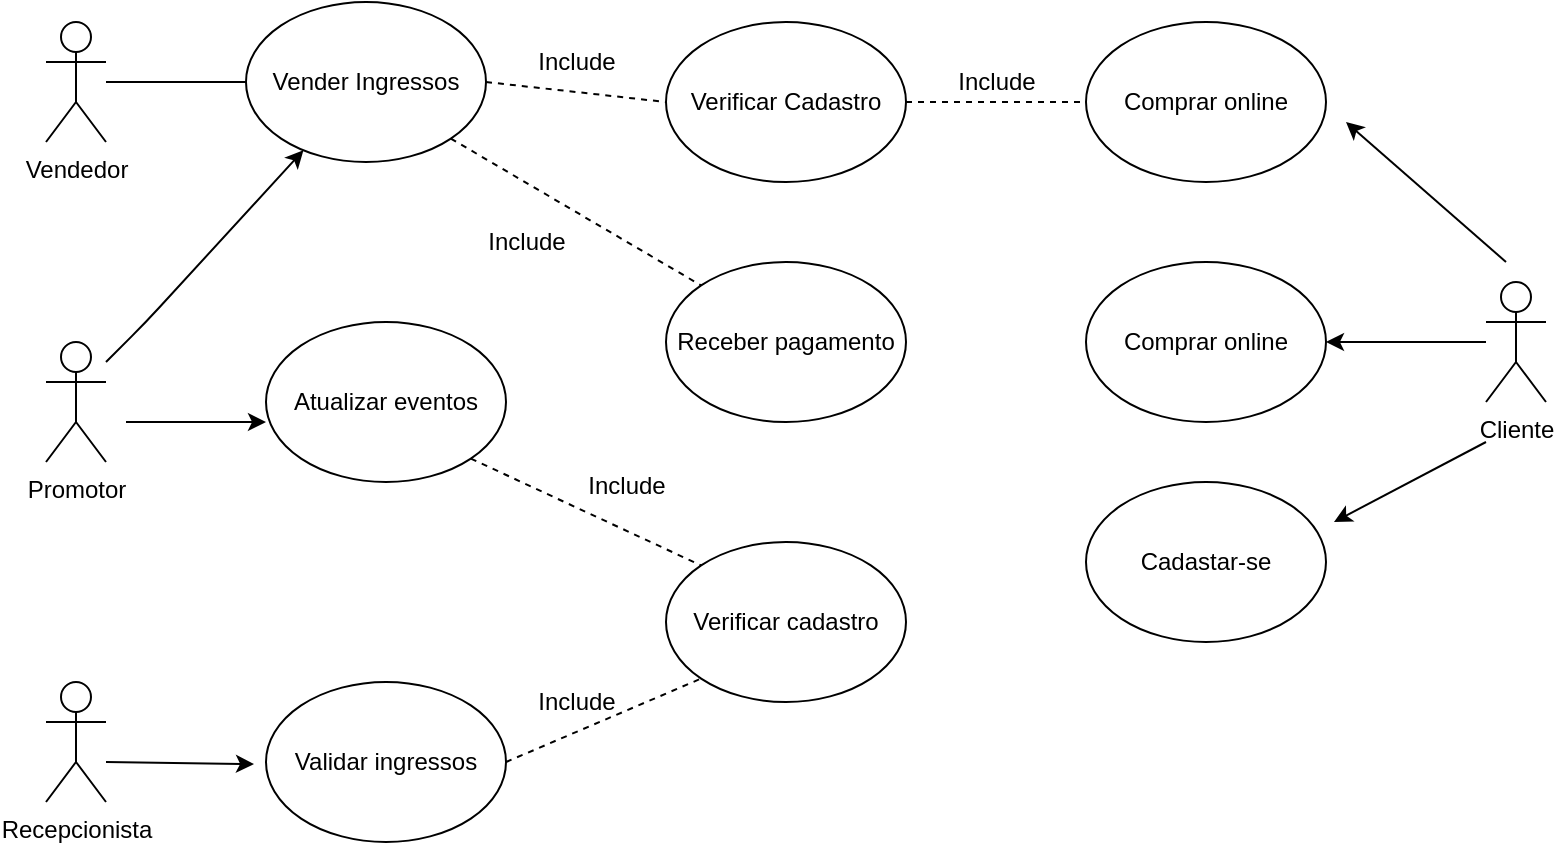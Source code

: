 <mxfile version="12.8.3" type="github"><diagram id="BhWthrRbxBEMryD0EXsV" name="Page-1"><mxGraphModel dx="868" dy="433" grid="1" gridSize="10" guides="1" tooltips="1" connect="1" arrows="1" fold="1" page="1" pageScale="1" pageWidth="827" pageHeight="1169" math="0" shadow="0"><root><mxCell id="0"/><mxCell id="1" parent="0"/><mxCell id="I0ldQ_XwD1ltzI4p58Qi-9" value="" style="edgeStyle=orthogonalEdgeStyle;rounded=0;orthogonalLoop=1;jettySize=auto;html=1;" edge="1" parent="1" source="I0ldQ_XwD1ltzI4p58Qi-1"><mxGeometry relative="1" as="geometry"><mxPoint x="200" y="70" as="targetPoint"/></mxGeometry></mxCell><mxCell id="I0ldQ_XwD1ltzI4p58Qi-1" value="Vendedor" style="shape=umlActor;verticalLabelPosition=bottom;labelBackgroundColor=#ffffff;verticalAlign=top;html=1;outlineConnect=0;" vertex="1" parent="1"><mxGeometry x="60" y="40" width="30" height="60" as="geometry"/></mxCell><mxCell id="I0ldQ_XwD1ltzI4p58Qi-2" value="Promotor" style="shape=umlActor;verticalLabelPosition=bottom;labelBackgroundColor=#ffffff;verticalAlign=top;html=1;outlineConnect=0;" vertex="1" parent="1"><mxGeometry x="60" y="200" width="30" height="60" as="geometry"/></mxCell><mxCell id="I0ldQ_XwD1ltzI4p58Qi-3" value="Recepcionista" style="shape=umlActor;verticalLabelPosition=bottom;labelBackgroundColor=#ffffff;verticalAlign=top;html=1;outlineConnect=0;" vertex="1" parent="1"><mxGeometry x="60" y="370" width="30" height="60" as="geometry"/></mxCell><mxCell id="I0ldQ_XwD1ltzI4p58Qi-4" value="Vender Ingressos" style="ellipse;whiteSpace=wrap;html=1;" vertex="1" parent="1"><mxGeometry x="160" y="30" width="120" height="80" as="geometry"/></mxCell><mxCell id="I0ldQ_XwD1ltzI4p58Qi-17" value="" style="edgeStyle=orthogonalEdgeStyle;rounded=0;orthogonalLoop=1;jettySize=auto;html=1;" edge="1" parent="1" source="I0ldQ_XwD1ltzI4p58Qi-5" target="I0ldQ_XwD1ltzI4p58Qi-13"><mxGeometry relative="1" as="geometry"/></mxCell><mxCell id="I0ldQ_XwD1ltzI4p58Qi-5" value="Cliente" style="shape=umlActor;verticalLabelPosition=bottom;labelBackgroundColor=#ffffff;verticalAlign=top;html=1;outlineConnect=0;" vertex="1" parent="1"><mxGeometry x="780" y="170" width="30" height="60" as="geometry"/></mxCell><mxCell id="I0ldQ_XwD1ltzI4p58Qi-10" value="Verificar Cadastro" style="ellipse;whiteSpace=wrap;html=1;" vertex="1" parent="1"><mxGeometry x="370" y="40" width="120" height="80" as="geometry"/></mxCell><mxCell id="I0ldQ_XwD1ltzI4p58Qi-11" value="Comprar online" style="ellipse;whiteSpace=wrap;html=1;" vertex="1" parent="1"><mxGeometry x="580" y="40" width="120" height="80" as="geometry"/></mxCell><mxCell id="I0ldQ_XwD1ltzI4p58Qi-13" value="Comprar online" style="ellipse;whiteSpace=wrap;html=1;" vertex="1" parent="1"><mxGeometry x="580" y="160" width="120" height="80" as="geometry"/></mxCell><mxCell id="I0ldQ_XwD1ltzI4p58Qi-14" value="Cadastar-se" style="ellipse;whiteSpace=wrap;html=1;" vertex="1" parent="1"><mxGeometry x="580" y="270" width="120" height="80" as="geometry"/></mxCell><mxCell id="I0ldQ_XwD1ltzI4p58Qi-15" value="Receber pagamento" style="ellipse;whiteSpace=wrap;html=1;" vertex="1" parent="1"><mxGeometry x="370" y="160" width="120" height="80" as="geometry"/></mxCell><mxCell id="I0ldQ_XwD1ltzI4p58Qi-20" value="" style="endArrow=classic;html=1;" edge="1" parent="1"><mxGeometry width="50" height="50" relative="1" as="geometry"><mxPoint x="790" y="160" as="sourcePoint"/><mxPoint x="710" y="90" as="targetPoint"/><Array as="points"/></mxGeometry></mxCell><mxCell id="I0ldQ_XwD1ltzI4p58Qi-21" value="" style="endArrow=classic;html=1;entryX=1.033;entryY=0.25;entryDx=0;entryDy=0;entryPerimeter=0;" edge="1" parent="1" target="I0ldQ_XwD1ltzI4p58Qi-14"><mxGeometry width="50" height="50" relative="1" as="geometry"><mxPoint x="780" y="250" as="sourcePoint"/><mxPoint x="450" y="230" as="targetPoint"/></mxGeometry></mxCell><mxCell id="I0ldQ_XwD1ltzI4p58Qi-22" value="" style="endArrow=none;dashed=1;html=1;entryX=0;entryY=0.5;entryDx=0;entryDy=0;exitX=1;exitY=0.5;exitDx=0;exitDy=0;" edge="1" parent="1" source="I0ldQ_XwD1ltzI4p58Qi-10" target="I0ldQ_XwD1ltzI4p58Qi-11"><mxGeometry width="50" height="50" relative="1" as="geometry"><mxPoint x="400" y="280" as="sourcePoint"/><mxPoint x="450" y="230" as="targetPoint"/></mxGeometry></mxCell><mxCell id="I0ldQ_XwD1ltzI4p58Qi-23" value="" style="endArrow=none;dashed=1;html=1;exitX=1;exitY=0.5;exitDx=0;exitDy=0;entryX=0;entryY=0.5;entryDx=0;entryDy=0;" edge="1" parent="1" source="I0ldQ_XwD1ltzI4p58Qi-4" target="I0ldQ_XwD1ltzI4p58Qi-10"><mxGeometry width="50" height="50" relative="1" as="geometry"><mxPoint x="400" y="280" as="sourcePoint"/><mxPoint x="450" y="230" as="targetPoint"/></mxGeometry></mxCell><mxCell id="I0ldQ_XwD1ltzI4p58Qi-24" value="Include" style="text;html=1;align=center;verticalAlign=middle;resizable=0;points=[];autosize=1;" vertex="1" parent="1"><mxGeometry x="300" y="50" width="50" height="20" as="geometry"/></mxCell><mxCell id="I0ldQ_XwD1ltzI4p58Qi-25" value="Include" style="text;html=1;align=center;verticalAlign=middle;resizable=0;points=[];autosize=1;" vertex="1" parent="1"><mxGeometry x="510" y="60" width="50" height="20" as="geometry"/></mxCell><mxCell id="I0ldQ_XwD1ltzI4p58Qi-26" value="" style="endArrow=none;dashed=1;html=1;exitX=1;exitY=1;exitDx=0;exitDy=0;entryX=0;entryY=0;entryDx=0;entryDy=0;" edge="1" parent="1" source="I0ldQ_XwD1ltzI4p58Qi-4" target="I0ldQ_XwD1ltzI4p58Qi-15"><mxGeometry width="50" height="50" relative="1" as="geometry"><mxPoint x="400" y="280" as="sourcePoint"/><mxPoint x="450" y="230" as="targetPoint"/></mxGeometry></mxCell><mxCell id="I0ldQ_XwD1ltzI4p58Qi-27" value="Include" style="text;html=1;align=center;verticalAlign=middle;resizable=0;points=[];autosize=1;" vertex="1" parent="1"><mxGeometry x="275" y="140" width="50" height="20" as="geometry"/></mxCell><mxCell id="I0ldQ_XwD1ltzI4p58Qi-28" value="" style="endArrow=classic;html=1;" edge="1" parent="1" target="I0ldQ_XwD1ltzI4p58Qi-4"><mxGeometry width="50" height="50" relative="1" as="geometry"><mxPoint x="90" y="210" as="sourcePoint"/><mxPoint x="140" y="150" as="targetPoint"/><Array as="points"><mxPoint x="110" y="190"/></Array></mxGeometry></mxCell><mxCell id="I0ldQ_XwD1ltzI4p58Qi-29" value="Atualizar eventos" style="ellipse;whiteSpace=wrap;html=1;" vertex="1" parent="1"><mxGeometry x="170" y="190" width="120" height="80" as="geometry"/></mxCell><mxCell id="I0ldQ_XwD1ltzI4p58Qi-30" value="" style="endArrow=classic;html=1;" edge="1" parent="1"><mxGeometry width="50" height="50" relative="1" as="geometry"><mxPoint x="100" y="240" as="sourcePoint"/><mxPoint x="170" y="240" as="targetPoint"/></mxGeometry></mxCell><mxCell id="I0ldQ_XwD1ltzI4p58Qi-31" value="Validar ingressos" style="ellipse;whiteSpace=wrap;html=1;" vertex="1" parent="1"><mxGeometry x="170" y="370" width="120" height="80" as="geometry"/></mxCell><mxCell id="I0ldQ_XwD1ltzI4p58Qi-32" value="" style="endArrow=classic;html=1;entryX=-0.05;entryY=0.513;entryDx=0;entryDy=0;entryPerimeter=0;" edge="1" parent="1" target="I0ldQ_XwD1ltzI4p58Qi-31"><mxGeometry width="50" height="50" relative="1" as="geometry"><mxPoint x="90" y="410" as="sourcePoint"/><mxPoint x="140" y="360" as="targetPoint"/></mxGeometry></mxCell><mxCell id="I0ldQ_XwD1ltzI4p58Qi-33" value="Verificar cadastro" style="ellipse;whiteSpace=wrap;html=1;" vertex="1" parent="1"><mxGeometry x="370" y="300" width="120" height="80" as="geometry"/></mxCell><mxCell id="I0ldQ_XwD1ltzI4p58Qi-34" value="" style="endArrow=none;dashed=1;html=1;exitX=1;exitY=1;exitDx=0;exitDy=0;entryX=0;entryY=0;entryDx=0;entryDy=0;" edge="1" parent="1" source="I0ldQ_XwD1ltzI4p58Qi-29" target="I0ldQ_XwD1ltzI4p58Qi-33"><mxGeometry width="50" height="50" relative="1" as="geometry"><mxPoint x="400" y="280" as="sourcePoint"/><mxPoint x="450" y="230" as="targetPoint"/></mxGeometry></mxCell><mxCell id="I0ldQ_XwD1ltzI4p58Qi-35" value="" style="endArrow=none;dashed=1;html=1;exitX=1;exitY=0.5;exitDx=0;exitDy=0;entryX=0;entryY=1;entryDx=0;entryDy=0;" edge="1" parent="1" source="I0ldQ_XwD1ltzI4p58Qi-31" target="I0ldQ_XwD1ltzI4p58Qi-33"><mxGeometry width="50" height="50" relative="1" as="geometry"><mxPoint x="400" y="280" as="sourcePoint"/><mxPoint x="450" y="230" as="targetPoint"/></mxGeometry></mxCell><mxCell id="I0ldQ_XwD1ltzI4p58Qi-38" value="Include" style="text;html=1;align=center;verticalAlign=middle;resizable=0;points=[];autosize=1;" vertex="1" parent="1"><mxGeometry x="300" y="370" width="50" height="20" as="geometry"/></mxCell><mxCell id="I0ldQ_XwD1ltzI4p58Qi-39" value="Include" style="text;html=1;align=center;verticalAlign=middle;resizable=0;points=[];autosize=1;" vertex="1" parent="1"><mxGeometry x="325" y="262" width="50" height="20" as="geometry"/></mxCell></root></mxGraphModel></diagram></mxfile>